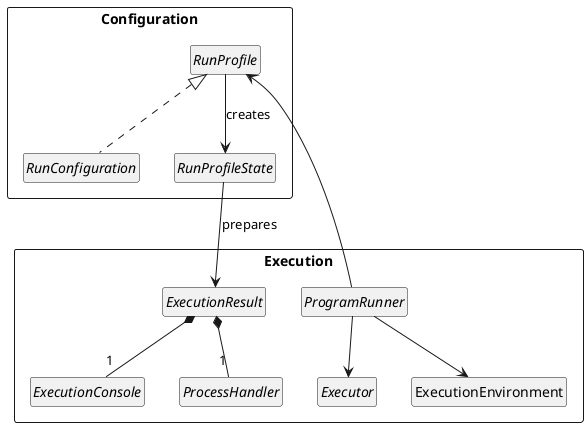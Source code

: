 @startuml

hide empty members
hide circle


package Execution <<Rectangle>> {
  abstract class Executor
  interface ProgramRunner
  class ExecutionEnvironment
  abstract class ExecutionResult
  interface ExecutionConsole
  abstract class ProcessHandler
}

package Configuration <<Rectangle>> {
  interface RunProfile
  interface RunConfiguration
  interface RunProfileState
}


RunProfile <|.. RunConfiguration
RunProfile --> RunProfileState: creates

RunProfileState --> ExecutionResult: prepares

ExecutionResult *-- "1" ExecutionConsole
ExecutionResult *-- "1" ProcessHandler

ProgramRunner --> RunProfile
ProgramRunner --> Executor
ProgramRunner --> ExecutionEnvironment

@enduml
